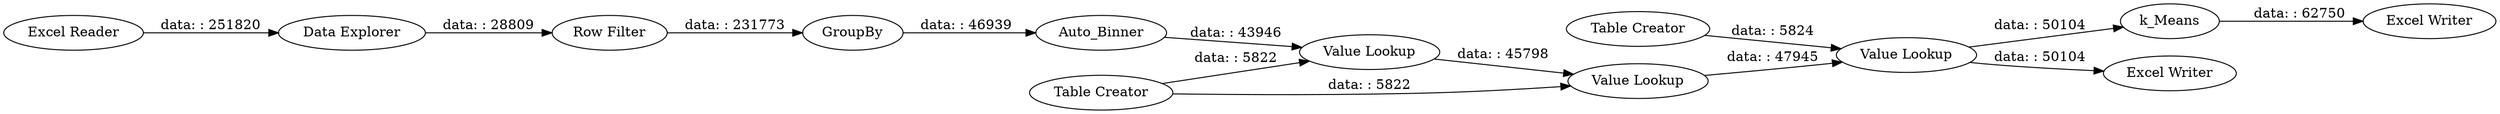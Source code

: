 digraph {
	"-2821825341019800239_10" [label="Table Creator"]
	"-2821825341019800239_14" [label=k_Means]
	"-2821825341019800239_3" [label="Row Filter"]
	"-2821825341019800239_4" [label=GroupBy]
	"-2821825341019800239_5" [label=Auto_Binner]
	"-2821825341019800239_13" [label="Excel Writer"]
	"-2821825341019800239_15" [label="Excel Writer"]
	"-2821825341019800239_12" [label="Value Lookup"]
	"-2821825341019800239_11" [label="Value Lookup"]
	"-2821825341019800239_7" [label="Value Lookup"]
	"-2821825341019800239_2" [label="Data Explorer"]
	"-2821825341019800239_6" [label="Table Creator"]
	"-2821825341019800239_1" [label="Excel Reader"]
	"-2821825341019800239_3" -> "-2821825341019800239_4" [label="data: : 231773"]
	"-2821825341019800239_12" -> "-2821825341019800239_11" [label="data: : 47945"]
	"-2821825341019800239_1" -> "-2821825341019800239_2" [label="data: : 251820"]
	"-2821825341019800239_11" -> "-2821825341019800239_14" [label="data: : 50104"]
	"-2821825341019800239_11" -> "-2821825341019800239_13" [label="data: : 50104"]
	"-2821825341019800239_14" -> "-2821825341019800239_15" [label="data: : 62750"]
	"-2821825341019800239_10" -> "-2821825341019800239_11" [label="data: : 5824"]
	"-2821825341019800239_4" -> "-2821825341019800239_5" [label="data: : 46939"]
	"-2821825341019800239_6" -> "-2821825341019800239_12" [label="data: : 5822"]
	"-2821825341019800239_6" -> "-2821825341019800239_7" [label="data: : 5822"]
	"-2821825341019800239_7" -> "-2821825341019800239_12" [label="data: : 45798"]
	"-2821825341019800239_5" -> "-2821825341019800239_7" [label="data: : 43946"]
	"-2821825341019800239_2" -> "-2821825341019800239_3" [label="data: : 28809"]
	rankdir=LR
}

